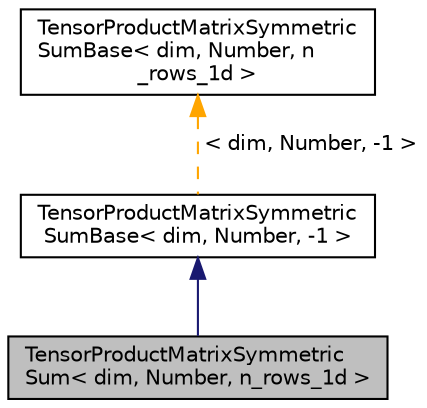 digraph "TensorProductMatrixSymmetricSum&lt; dim, Number, n_rows_1d &gt;"
{
 // LATEX_PDF_SIZE
  edge [fontname="Helvetica",fontsize="10",labelfontname="Helvetica",labelfontsize="10"];
  node [fontname="Helvetica",fontsize="10",shape=record];
  Node1 [label="TensorProductMatrixSymmetric\lSum\< dim, Number, n_rows_1d \>",height=0.2,width=0.4,color="black", fillcolor="grey75", style="filled", fontcolor="black",tooltip=" "];
  Node2 -> Node1 [dir="back",color="midnightblue",fontsize="10",style="solid",fontname="Helvetica"];
  Node2 [label="TensorProductMatrixSymmetric\lSumBase\< dim, Number, -1 \>",height=0.2,width=0.4,color="black", fillcolor="white", style="filled",URL="$classTensorProductMatrixSymmetricSumBase.html",tooltip=" "];
  Node3 -> Node2 [dir="back",color="orange",fontsize="10",style="dashed",label=" \< dim, Number, -1 \>" ,fontname="Helvetica"];
  Node3 [label="TensorProductMatrixSymmetric\lSumBase\< dim, Number, n\l_rows_1d \>",height=0.2,width=0.4,color="black", fillcolor="white", style="filled",URL="$classTensorProductMatrixSymmetricSumBase.html",tooltip=" "];
}
